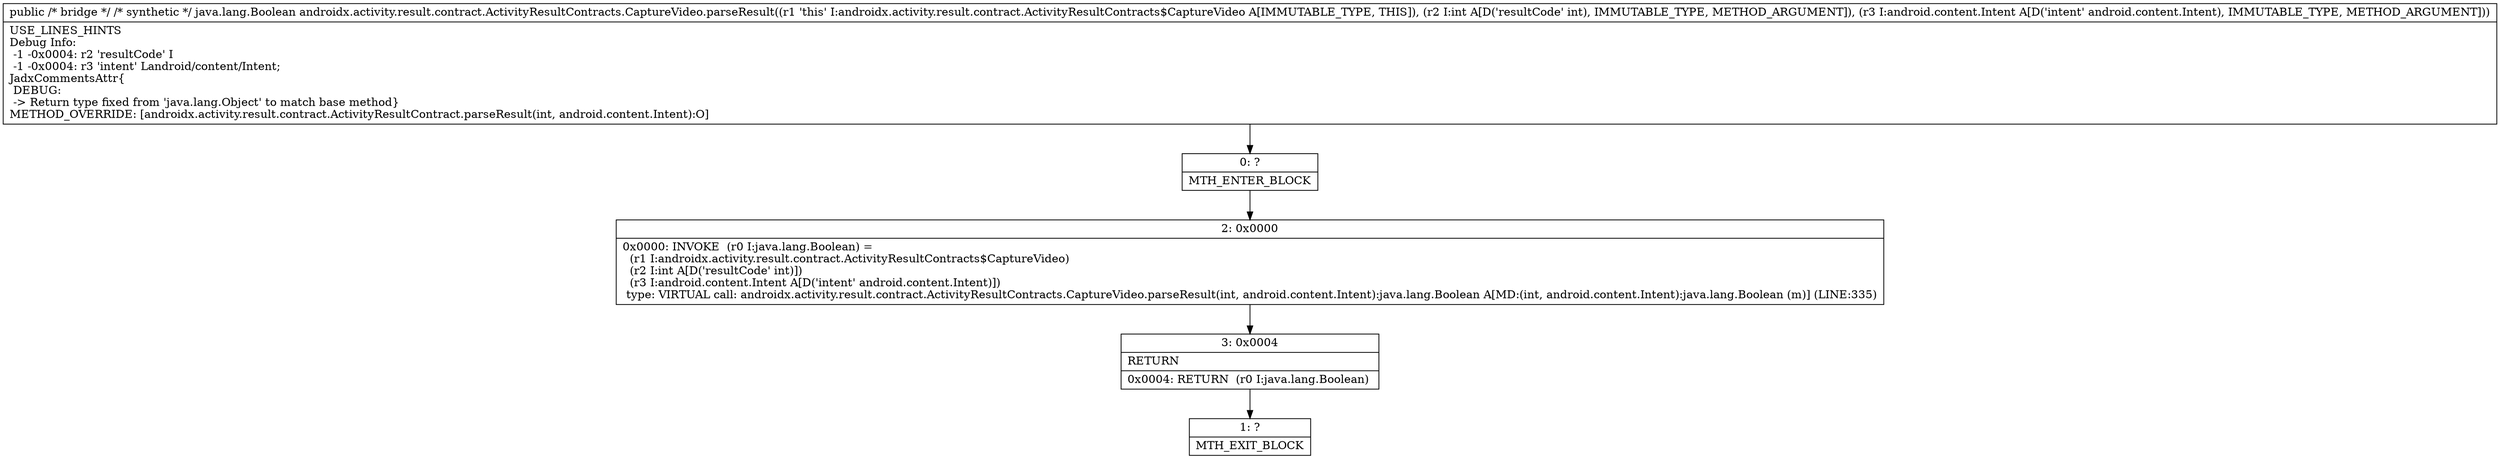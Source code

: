 digraph "CFG forandroidx.activity.result.contract.ActivityResultContracts.CaptureVideo.parseResult(ILandroid\/content\/Intent;)Ljava\/lang\/Object;" {
Node_0 [shape=record,label="{0\:\ ?|MTH_ENTER_BLOCK\l}"];
Node_2 [shape=record,label="{2\:\ 0x0000|0x0000: INVOKE  (r0 I:java.lang.Boolean) = \l  (r1 I:androidx.activity.result.contract.ActivityResultContracts$CaptureVideo)\l  (r2 I:int A[D('resultCode' int)])\l  (r3 I:android.content.Intent A[D('intent' android.content.Intent)])\l type: VIRTUAL call: androidx.activity.result.contract.ActivityResultContracts.CaptureVideo.parseResult(int, android.content.Intent):java.lang.Boolean A[MD:(int, android.content.Intent):java.lang.Boolean (m)] (LINE:335)\l}"];
Node_3 [shape=record,label="{3\:\ 0x0004|RETURN\l|0x0004: RETURN  (r0 I:java.lang.Boolean) \l}"];
Node_1 [shape=record,label="{1\:\ ?|MTH_EXIT_BLOCK\l}"];
MethodNode[shape=record,label="{public \/* bridge *\/ \/* synthetic *\/ java.lang.Boolean androidx.activity.result.contract.ActivityResultContracts.CaptureVideo.parseResult((r1 'this' I:androidx.activity.result.contract.ActivityResultContracts$CaptureVideo A[IMMUTABLE_TYPE, THIS]), (r2 I:int A[D('resultCode' int), IMMUTABLE_TYPE, METHOD_ARGUMENT]), (r3 I:android.content.Intent A[D('intent' android.content.Intent), IMMUTABLE_TYPE, METHOD_ARGUMENT]))  | USE_LINES_HINTS\lDebug Info:\l  \-1 \-0x0004: r2 'resultCode' I\l  \-1 \-0x0004: r3 'intent' Landroid\/content\/Intent;\lJadxCommentsAttr\{\l DEBUG: \l \-\> Return type fixed from 'java.lang.Object' to match base method\}\lMETHOD_OVERRIDE: [androidx.activity.result.contract.ActivityResultContract.parseResult(int, android.content.Intent):O]\l}"];
MethodNode -> Node_0;Node_0 -> Node_2;
Node_2 -> Node_3;
Node_3 -> Node_1;
}

